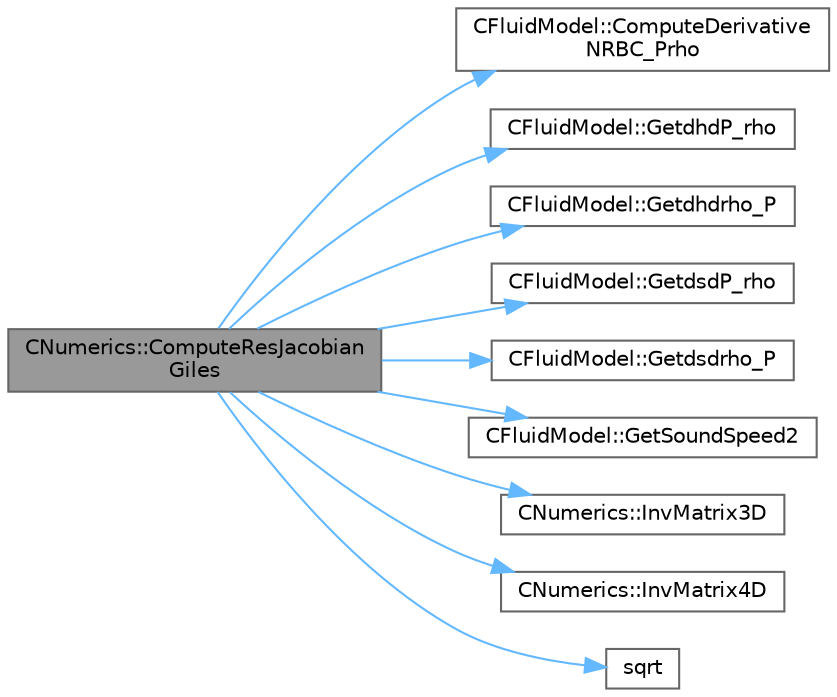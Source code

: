 digraph "CNumerics::ComputeResJacobianGiles"
{
 // LATEX_PDF_SIZE
  bgcolor="transparent";
  edge [fontname=Helvetica,fontsize=10,labelfontname=Helvetica,labelfontsize=10];
  node [fontname=Helvetica,fontsize=10,shape=box,height=0.2,width=0.4];
  rankdir="LR";
  Node1 [id="Node000001",label="CNumerics::ComputeResJacobian\lGiles",height=0.2,width=0.4,color="gray40", fillcolor="grey60", style="filled", fontcolor="black",tooltip="Computation of the flow Residual Jacobian Matrix for Non Reflecting BC."];
  Node1 -> Node2 [id="edge1_Node000001_Node000002",color="steelblue1",style="solid",tooltip=" "];
  Node2 [id="Node000002",label="CFluidModel::ComputeDerivative\lNRBC_Prho",height=0.2,width=0.4,color="grey40", fillcolor="white", style="filled",URL="$classCFluidModel.html#a226cbc27397c0d0269e9df78f42c974f",tooltip="virtual member that would be different for each gas model implemented"];
  Node1 -> Node3 [id="edge2_Node000001_Node000003",color="steelblue1",style="solid",tooltip=" "];
  Node3 [id="Node000003",label="CFluidModel::GetdhdP_rho",height=0.2,width=0.4,color="grey40", fillcolor="white", style="filled",URL="$classCFluidModel.html#aaebb5b92f374ca6c8c696fbf642dc007",tooltip="Get fluid enthalpy partial derivative."];
  Node1 -> Node4 [id="edge3_Node000001_Node000004",color="steelblue1",style="solid",tooltip=" "];
  Node4 [id="Node000004",label="CFluidModel::Getdhdrho_P",height=0.2,width=0.4,color="grey40", fillcolor="white", style="filled",URL="$classCFluidModel.html#a196d36fd09e608028a023f6eb9160715",tooltip="Get fluid enthalpy partial derivative."];
  Node1 -> Node5 [id="edge4_Node000001_Node000005",color="steelblue1",style="solid",tooltip=" "];
  Node5 [id="Node000005",label="CFluidModel::GetdsdP_rho",height=0.2,width=0.4,color="grey40", fillcolor="white", style="filled",URL="$classCFluidModel.html#afcfe9ba2886711451c1c5c70f7138bab",tooltip="Get fluid entropy partial derivative."];
  Node1 -> Node6 [id="edge5_Node000001_Node000006",color="steelblue1",style="solid",tooltip=" "];
  Node6 [id="Node000006",label="CFluidModel::Getdsdrho_P",height=0.2,width=0.4,color="grey40", fillcolor="white", style="filled",URL="$classCFluidModel.html#a53352672d83cd3a166da80fee0a406aa",tooltip="Get fluid entropy partial derivative."];
  Node1 -> Node7 [id="edge6_Node000001_Node000007",color="steelblue1",style="solid",tooltip=" "];
  Node7 [id="Node000007",label="CFluidModel::GetSoundSpeed2",height=0.2,width=0.4,color="grey40", fillcolor="white", style="filled",URL="$classCFluidModel.html#a654e55c4c6bb3914b40fbc27410876ba",tooltip="Get fluid speed of sound squared."];
  Node1 -> Node8 [id="edge7_Node000001_Node000008",color="steelblue1",style="solid",tooltip=" "];
  Node8 [id="Node000008",label="CNumerics::InvMatrix3D",height=0.2,width=0.4,color="grey40", fillcolor="white", style="filled",URL="$classCNumerics.html#a72f1e3f5e61a4b3ad8f172ce921bda13",tooltip="Computate the inverse of a 3x3 matrix."];
  Node1 -> Node9 [id="edge8_Node000001_Node000009",color="steelblue1",style="solid",tooltip=" "];
  Node9 [id="Node000009",label="CNumerics::InvMatrix4D",height=0.2,width=0.4,color="grey40", fillcolor="white", style="filled",URL="$classCNumerics.html#a271f11d139c5c639046715665dcaaffb",tooltip="Computate the inverse of a 4x4 matrix."];
  Node1 -> Node10 [id="edge9_Node000001_Node000010",color="steelblue1",style="solid",tooltip=" "];
  Node10 [id="Node000010",label="sqrt",height=0.2,width=0.4,color="grey40", fillcolor="white", style="filled",URL="$group__SIMD.html#ga54a1925ab40fb4249ea255072520de35",tooltip=" "];
}
